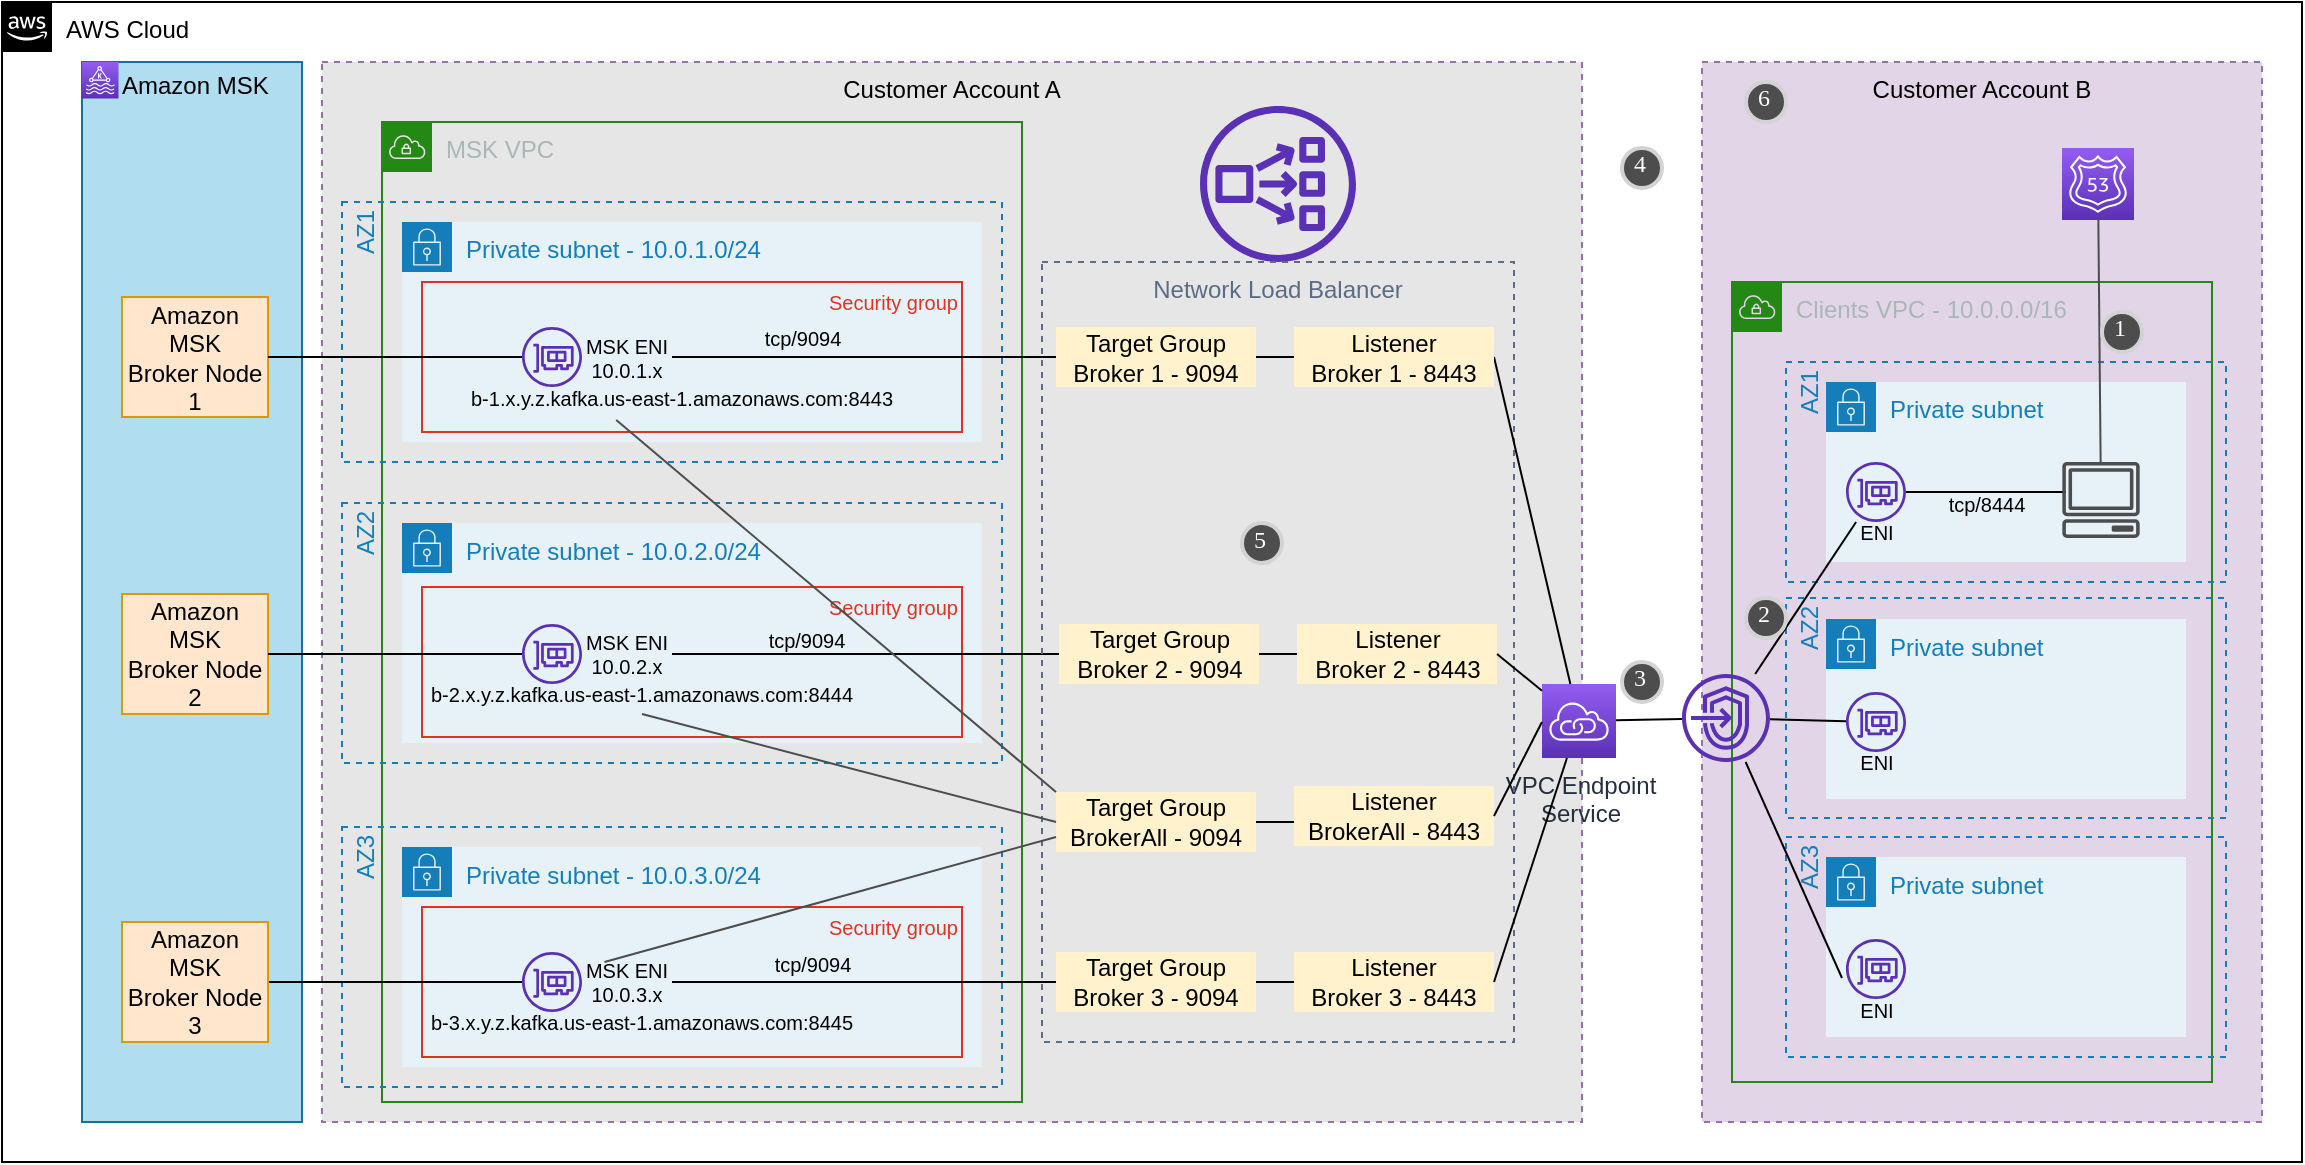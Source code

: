 <mxfile version="13.7.8" type="github">
  <diagram id="V1Vt3t-gvWR1uWZImgzx" name="Page-1">
    <mxGraphModel dx="1387" dy="675" grid="1" gridSize="10" guides="1" tooltips="1" connect="1" arrows="1" fold="1" page="1" pageScale="1" pageWidth="850" pageHeight="1100" math="0" shadow="0">
      <root>
        <mxCell id="0" />
        <mxCell id="1" parent="0" />
        <mxCell id="DqZF1T1k3552ePXCRRWf-1" value="AWS Cloud" style="points=[[0,0],[0.25,0],[0.5,0],[0.75,0],[1,0],[1,0.25],[1,0.5],[1,0.75],[1,1],[0.75,1],[0.5,1],[0.25,1],[0,1],[0,0.75],[0,0.5],[0,0.25]];outlineConnect=0;html=1;whiteSpace=wrap;fontSize=12;fontStyle=0;shape=mxgraph.aws4.group;grIcon=mxgraph.aws4.group_aws_cloud_alt;verticalAlign=top;align=left;spacingLeft=30;dashed=0;" parent="1" vertex="1">
          <mxGeometry x="10" y="20" width="1150" height="580" as="geometry" />
        </mxCell>
        <mxCell id="DqZF1T1k3552ePXCRRWf-7" value="Amazon MSK" style="group;spacingRight=0;spacingLeft=20;align=left;fillColor=#b1ddf0;strokeColor=#10739e;container=0;spacing=0;" parent="1" vertex="1" connectable="0">
          <mxGeometry x="50" y="50" width="110" height="530" as="geometry" />
        </mxCell>
        <mxCell id="DqZF1T1k3552ePXCRRWf-12" value="Customer Account A" style="strokeColor=#9673a6;dashed=1;verticalAlign=top;fontStyle=0;align=center;fillColor=#E6E6E6;" parent="1" vertex="1">
          <mxGeometry x="170" y="50" width="630" height="530" as="geometry" />
        </mxCell>
        <mxCell id="DqZF1T1k3552ePXCRRWf-13" value="Customer Account B" style="fillColor=#e1d5e7;strokeColor=#9673a6;dashed=1;verticalAlign=top;fontStyle=0;align=center;" parent="1" vertex="1">
          <mxGeometry x="860" y="50" width="280" height="530" as="geometry" />
        </mxCell>
        <mxCell id="DqZF1T1k3552ePXCRRWf-14" value="MSK VPC" style="points=[[0,0],[0.25,0],[0.5,0],[0.75,0],[1,0],[1,0.25],[1,0.5],[1,0.75],[1,1],[0.75,1],[0.5,1],[0.25,1],[0,1],[0,0.75],[0,0.5],[0,0.25]];outlineConnect=0;gradientColor=none;html=1;whiteSpace=wrap;fontSize=12;fontStyle=0;shape=mxgraph.aws4.group;grIcon=mxgraph.aws4.group_vpc;strokeColor=#248814;fillColor=none;verticalAlign=top;align=left;spacingLeft=30;fontColor=#AAB7B8;dashed=0;" parent="1" vertex="1">
          <mxGeometry x="200" y="80" width="320" height="490" as="geometry" />
        </mxCell>
        <mxCell id="DqZF1T1k3552ePXCRRWf-15" value="AZ1" style="fillColor=none;strokeColor=#147EBA;dashed=1;verticalAlign=top;fontStyle=0;fontColor=#147EBA;align=right;horizontal=0;spacing=0;spacingRight=4;" parent="1" vertex="1">
          <mxGeometry x="180" y="120" width="330" height="130" as="geometry" />
        </mxCell>
        <mxCell id="DqZF1T1k3552ePXCRRWf-16" value="AZ2" style="fillColor=none;strokeColor=#147EBA;dashed=1;verticalAlign=top;fontStyle=0;fontColor=#147EBA;align=right;horizontal=0;spacing=0;spacingRight=4;" parent="1" vertex="1">
          <mxGeometry x="180" y="270.5" width="330" height="130" as="geometry" />
        </mxCell>
        <mxCell id="DqZF1T1k3552ePXCRRWf-17" value="AZ3" style="fillColor=none;strokeColor=#147EBA;dashed=1;verticalAlign=top;fontStyle=0;fontColor=#147EBA;align=right;horizontal=0;spacing=0;spacingRight=4;" parent="1" vertex="1">
          <mxGeometry x="180" y="432.5" width="330" height="130" as="geometry" />
        </mxCell>
        <mxCell id="YOj0RfPdQwlDos6cRO1P-2" value="Clients VPC - 10.0.0.0/16" style="points=[[0,0],[0.25,0],[0.5,0],[0.75,0],[1,0],[1,0.25],[1,0.5],[1,0.75],[1,1],[0.75,1],[0.5,1],[0.25,1],[0,1],[0,0.75],[0,0.5],[0,0.25]];outlineConnect=0;gradientColor=none;html=1;whiteSpace=wrap;fontSize=12;fontStyle=0;shape=mxgraph.aws4.group;grIcon=mxgraph.aws4.group_vpc;strokeColor=#248814;fillColor=none;verticalAlign=top;align=left;spacingLeft=30;fontColor=#AAB7B8;dashed=0;" vertex="1" parent="1">
          <mxGeometry x="875" y="160" width="240" height="400" as="geometry" />
        </mxCell>
        <mxCell id="YOj0RfPdQwlDos6cRO1P-3" value="AZ1" style="fillColor=none;strokeColor=#147EBA;dashed=1;verticalAlign=top;fontStyle=0;fontColor=#147EBA;align=right;horizontal=0;spacing=0;spacingRight=4;" vertex="1" parent="1">
          <mxGeometry x="902" y="200" width="220" height="110" as="geometry" />
        </mxCell>
        <mxCell id="YOj0RfPdQwlDos6cRO1P-4" value="AZ2" style="fillColor=none;strokeColor=#147EBA;dashed=1;verticalAlign=top;fontStyle=0;fontColor=#147EBA;align=right;horizontal=0;spacing=0;spacingRight=4;" vertex="1" parent="1">
          <mxGeometry x="902" y="318" width="220" height="110" as="geometry" />
        </mxCell>
        <mxCell id="YOj0RfPdQwlDos6cRO1P-5" value="AZ3" style="fillColor=none;strokeColor=#147EBA;dashed=1;verticalAlign=top;fontStyle=0;fontColor=#147EBA;align=right;horizontal=0;spacing=0;spacingRight=4;" vertex="1" parent="1">
          <mxGeometry x="902" y="437.5" width="220" height="110" as="geometry" />
        </mxCell>
        <mxCell id="YOj0RfPdQwlDos6cRO1P-7" value="Private subnet - 10.0.1.0/24" style="points=[[0,0],[0.25,0],[0.5,0],[0.75,0],[1,0],[1,0.25],[1,0.5],[1,0.75],[1,1],[0.75,1],[0.5,1],[0.25,1],[0,1],[0,0.75],[0,0.5],[0,0.25]];outlineConnect=0;gradientColor=none;html=1;whiteSpace=wrap;fontSize=12;fontStyle=0;shape=mxgraph.aws4.group;grIcon=mxgraph.aws4.group_security_group;grStroke=0;strokeColor=#147EBA;fillColor=#E6F2F8;verticalAlign=top;align=left;spacingLeft=30;fontColor=#147EBA;dashed=0;" vertex="1" parent="1">
          <mxGeometry x="210" y="130" width="290" height="110" as="geometry" />
        </mxCell>
        <mxCell id="YOj0RfPdQwlDos6cRO1P-8" value="Private subnet - 10.0.2.0/24" style="points=[[0,0],[0.25,0],[0.5,0],[0.75,0],[1,0],[1,0.25],[1,0.5],[1,0.75],[1,1],[0.75,1],[0.5,1],[0.25,1],[0,1],[0,0.75],[0,0.5],[0,0.25]];outlineConnect=0;gradientColor=none;html=1;whiteSpace=wrap;fontSize=12;fontStyle=0;shape=mxgraph.aws4.group;grIcon=mxgraph.aws4.group_security_group;grStroke=0;strokeColor=#147EBA;fillColor=#E6F2F8;verticalAlign=top;align=left;spacingLeft=30;fontColor=#147EBA;dashed=0;" vertex="1" parent="1">
          <mxGeometry x="210" y="280.5" width="290" height="110" as="geometry" />
        </mxCell>
        <mxCell id="YOj0RfPdQwlDos6cRO1P-9" value="Private subnet - 10.0.3.0/24" style="points=[[0,0],[0.25,0],[0.5,0],[0.75,0],[1,0],[1,0.25],[1,0.5],[1,0.75],[1,1],[0.75,1],[0.5,1],[0.25,1],[0,1],[0,0.75],[0,0.5],[0,0.25]];outlineConnect=0;gradientColor=none;html=1;whiteSpace=wrap;fontSize=12;fontStyle=0;shape=mxgraph.aws4.group;grIcon=mxgraph.aws4.group_security_group;grStroke=0;strokeColor=#147EBA;fillColor=#E6F2F8;verticalAlign=top;align=left;spacingLeft=30;fontColor=#147EBA;dashed=0;" vertex="1" parent="1">
          <mxGeometry x="210" y="442.5" width="290" height="110" as="geometry" />
        </mxCell>
        <mxCell id="YOj0RfPdQwlDos6cRO1P-10" value="Private subnet" style="points=[[0,0],[0.25,0],[0.5,0],[0.75,0],[1,0],[1,0.25],[1,0.5],[1,0.75],[1,1],[0.75,1],[0.5,1],[0.25,1],[0,1],[0,0.75],[0,0.5],[0,0.25]];outlineConnect=0;gradientColor=none;html=1;whiteSpace=wrap;fontSize=12;fontStyle=0;shape=mxgraph.aws4.group;grIcon=mxgraph.aws4.group_security_group;grStroke=0;strokeColor=#147EBA;fillColor=#E6F2F8;verticalAlign=top;align=left;spacingLeft=30;fontColor=#147EBA;dashed=0;" vertex="1" parent="1">
          <mxGeometry x="922" y="210" width="180" height="90" as="geometry" />
        </mxCell>
        <mxCell id="YOj0RfPdQwlDos6cRO1P-11" value="Private subnet" style="points=[[0,0],[0.25,0],[0.5,0],[0.75,0],[1,0],[1,0.25],[1,0.5],[1,0.75],[1,1],[0.75,1],[0.5,1],[0.25,1],[0,1],[0,0.75],[0,0.5],[0,0.25]];outlineConnect=0;gradientColor=none;html=1;whiteSpace=wrap;fontSize=12;fontStyle=0;shape=mxgraph.aws4.group;grIcon=mxgraph.aws4.group_security_group;grStroke=0;strokeColor=#147EBA;fillColor=#E6F2F8;verticalAlign=top;align=left;spacingLeft=30;fontColor=#147EBA;dashed=0;" vertex="1" parent="1">
          <mxGeometry x="922" y="328.5" width="180" height="90" as="geometry" />
        </mxCell>
        <mxCell id="YOj0RfPdQwlDos6cRO1P-12" value="Private subnet" style="points=[[0,0],[0.25,0],[0.5,0],[0.75,0],[1,0],[1,0.25],[1,0.5],[1,0.75],[1,1],[0.75,1],[0.5,1],[0.25,1],[0,1],[0,0.75],[0,0.5],[0,0.25]];outlineConnect=0;gradientColor=none;html=1;whiteSpace=wrap;fontSize=12;fontStyle=0;shape=mxgraph.aws4.group;grIcon=mxgraph.aws4.group_security_group;grStroke=0;strokeColor=#147EBA;fillColor=#E6F2F8;verticalAlign=top;align=left;spacingLeft=30;fontColor=#147EBA;dashed=0;" vertex="1" parent="1">
          <mxGeometry x="922" y="447.5" width="180" height="90" as="geometry" />
        </mxCell>
        <mxCell id="YOj0RfPdQwlDos6cRO1P-15" value="Security group" style="fillColor=none;strokeColor=#DD3522;verticalAlign=top;fontStyle=0;fontColor=#DD3522;align=right;fontSize=10;spacing=0;spacingRight=2;" vertex="1" parent="1">
          <mxGeometry x="220" y="312.5" width="270" height="75" as="geometry" />
        </mxCell>
        <mxCell id="YOj0RfPdQwlDos6cRO1P-16" value="Security group" style="fillColor=none;strokeColor=#DD3522;verticalAlign=top;fontStyle=0;fontColor=#DD3522;align=right;fontSize=10;spacing=0;spacingRight=2;" vertex="1" parent="1">
          <mxGeometry x="220" y="472.5" width="270" height="75" as="geometry" />
        </mxCell>
        <mxCell id="YOj0RfPdQwlDos6cRO1P-17" value="Security group" style="fillColor=none;strokeColor=#DD3522;verticalAlign=top;fontStyle=0;fontColor=#DD3522;align=right;fontSize=10;spacing=0;spacingLeft=0;spacingRight=2;" vertex="1" parent="1">
          <mxGeometry x="220" y="160" width="270" height="75" as="geometry" />
        </mxCell>
        <mxCell id="YOj0RfPdQwlDos6cRO1P-18" value="" style="outlineConnect=0;fontColor=#232F3E;gradientColor=none;fillColor=#5A30B5;strokeColor=none;dashed=0;verticalLabelPosition=bottom;verticalAlign=top;align=center;html=1;fontSize=12;fontStyle=0;aspect=fixed;pointerEvents=1;shape=mxgraph.aws4.elastic_network_interface;" vertex="1" parent="1">
          <mxGeometry x="270" y="331" width="30" height="30" as="geometry" />
        </mxCell>
        <mxCell id="YOj0RfPdQwlDos6cRO1P-19" value="" style="outlineConnect=0;fontColor=#232F3E;gradientColor=none;fillColor=#5A30B5;strokeColor=none;dashed=0;verticalLabelPosition=bottom;verticalAlign=top;align=center;html=1;fontSize=12;fontStyle=0;aspect=fixed;pointerEvents=1;shape=mxgraph.aws4.elastic_network_interface;" vertex="1" parent="1">
          <mxGeometry x="270" y="495" width="30" height="30" as="geometry" />
        </mxCell>
        <mxCell id="YOj0RfPdQwlDos6cRO1P-14" value="" style="outlineConnect=0;fontColor=#232F3E;gradientColor=none;fillColor=#5A30B5;strokeColor=none;dashed=0;verticalLabelPosition=bottom;verticalAlign=top;align=center;html=1;fontSize=12;fontStyle=0;aspect=fixed;pointerEvents=1;shape=mxgraph.aws4.elastic_network_interface;" vertex="1" parent="1">
          <mxGeometry x="270" y="182.5" width="30" height="30" as="geometry" />
        </mxCell>
        <mxCell id="YOj0RfPdQwlDos6cRO1P-60" value="" style="edgeStyle=orthogonalEdgeStyle;rounded=0;orthogonalLoop=1;jettySize=auto;html=1;endArrow=none;endFill=0;fontSize=10;exitX=1;exitY=0.5;exitDx=0;exitDy=0;entryX=0;entryY=0.5;entryDx=0;entryDy=0;" edge="1" parent="1" source="YOj0RfPdQwlDos6cRO1P-20" target="YOj0RfPdQwlDos6cRO1P-44">
          <mxGeometry relative="1" as="geometry">
            <Array as="points">
              <mxPoint x="650" y="198" />
            </Array>
          </mxGeometry>
        </mxCell>
        <mxCell id="YOj0RfPdQwlDos6cRO1P-72" value="tcp/9094" style="edgeLabel;html=1;align=center;verticalAlign=middle;resizable=0;points=[];fontSize=10;labelBackgroundColor=none;" vertex="1" connectable="0" parent="YOj0RfPdQwlDos6cRO1P-60">
          <mxGeometry x="1" y="-245" relative="1" as="geometry">
            <mxPoint x="-127" y="235" as="offset" />
          </mxGeometry>
        </mxCell>
        <mxCell id="YOj0RfPdQwlDos6cRO1P-20" value="MSK ENI&lt;br&gt;10.0.1.x&lt;font style=&quot;font-size: 10px&quot;&gt;&lt;br style=&quot;font-size: 10px&quot;&gt;&lt;/font&gt;" style="text;html=1;strokeColor=none;fillColor=none;align=center;verticalAlign=middle;whiteSpace=wrap;rounded=0;fontSize=10;" vertex="1" parent="1">
          <mxGeometry x="300" y="187.5" width="45" height="20" as="geometry" />
        </mxCell>
        <mxCell id="YOj0RfPdQwlDos6cRO1P-61" value="" style="edgeStyle=orthogonalEdgeStyle;rounded=0;orthogonalLoop=1;jettySize=auto;html=1;endArrow=none;endFill=0;fontSize=10;entryX=0;entryY=0.5;entryDx=0;entryDy=0;" edge="1" parent="1" source="YOj0RfPdQwlDos6cRO1P-21" target="YOj0RfPdQwlDos6cRO1P-46">
          <mxGeometry relative="1" as="geometry" />
        </mxCell>
        <mxCell id="YOj0RfPdQwlDos6cRO1P-21" value="MSK ENI&lt;br&gt;10.0.2.x&lt;font style=&quot;font-size: 10px&quot;&gt;&lt;br style=&quot;font-size: 10px&quot;&gt;&lt;/font&gt;" style="text;html=1;strokeColor=none;fillColor=none;align=center;verticalAlign=middle;whiteSpace=wrap;rounded=0;fontSize=10;" vertex="1" parent="1">
          <mxGeometry x="300" y="336" width="45" height="20" as="geometry" />
        </mxCell>
        <mxCell id="YOj0RfPdQwlDos6cRO1P-62" value="" style="edgeStyle=orthogonalEdgeStyle;rounded=0;orthogonalLoop=1;jettySize=auto;html=1;endArrow=none;endFill=0;fontSize=10;entryX=0;entryY=0.5;entryDx=0;entryDy=0;" edge="1" parent="1" source="YOj0RfPdQwlDos6cRO1P-22" target="YOj0RfPdQwlDos6cRO1P-47">
          <mxGeometry relative="1" as="geometry" />
        </mxCell>
        <mxCell id="YOj0RfPdQwlDos6cRO1P-22" value="MSK ENI&lt;br&gt;10.0.3.x&lt;font style=&quot;font-size: 10px&quot;&gt;&lt;br style=&quot;font-size: 10px&quot;&gt;&lt;/font&gt;" style="text;html=1;strokeColor=none;fillColor=none;align=center;verticalAlign=middle;whiteSpace=wrap;rounded=0;fontSize=10;" vertex="1" parent="1">
          <mxGeometry x="300" y="500" width="45" height="20" as="geometry" />
        </mxCell>
        <mxCell id="YOj0RfPdQwlDos6cRO1P-23" value="b-1.x.y.z.kafka.us-east-1.amazonaws.com:8443" style="text;html=1;strokeColor=none;fillColor=none;align=center;verticalAlign=middle;whiteSpace=wrap;rounded=0;fontSize=10;" vertex="1" parent="1">
          <mxGeometry x="230" y="207.5" width="240" height="20" as="geometry" />
        </mxCell>
        <mxCell id="YOj0RfPdQwlDos6cRO1P-24" value="b-2.x.y.z.kafka.us-east-1.amazonaws.com:8444" style="text;html=1;strokeColor=none;fillColor=none;align=center;verticalAlign=middle;whiteSpace=wrap;rounded=0;fontSize=10;" vertex="1" parent="1">
          <mxGeometry x="210" y="356" width="240" height="20" as="geometry" />
        </mxCell>
        <mxCell id="YOj0RfPdQwlDos6cRO1P-25" value="b-3.x.y.z.kafka.us-east-1.amazonaws.com:8445" style="text;html=1;strokeColor=none;fillColor=none;align=center;verticalAlign=middle;whiteSpace=wrap;rounded=0;fontSize=10;" vertex="1" parent="1">
          <mxGeometry x="210" y="520" width="240" height="20" as="geometry" />
        </mxCell>
        <mxCell id="YOj0RfPdQwlDos6cRO1P-28" value="" style="outlineConnect=0;fontColor=#232F3E;gradientColor=none;fillColor=#5A30B5;strokeColor=none;dashed=0;verticalLabelPosition=bottom;verticalAlign=top;align=center;html=1;fontSize=12;fontStyle=0;aspect=fixed;pointerEvents=1;shape=mxgraph.aws4.network_load_balancer;" vertex="1" parent="1">
          <mxGeometry x="609" y="72" width="78" height="78" as="geometry" />
        </mxCell>
        <mxCell id="YOj0RfPdQwlDos6cRO1P-29" value="" style="outlineConnect=0;fontColor=#232F3E;gradientColor=none;fillColor=#5A30B5;strokeColor=none;dashed=0;verticalLabelPosition=bottom;verticalAlign=top;align=center;html=1;fontSize=12;fontStyle=0;aspect=fixed;pointerEvents=1;shape=mxgraph.aws4.endpoints;" vertex="1" parent="1">
          <mxGeometry x="850" y="356" width="44" height="44" as="geometry" />
        </mxCell>
        <mxCell id="YOj0RfPdQwlDos6cRO1P-85" value="" style="edgeStyle=none;rounded=0;orthogonalLoop=1;jettySize=auto;html=1;endArrow=none;endFill=0;fontSize=10;" edge="1" parent="1" source="YOj0RfPdQwlDos6cRO1P-31" target="YOj0RfPdQwlDos6cRO1P-29">
          <mxGeometry relative="1" as="geometry" />
        </mxCell>
        <mxCell id="YOj0RfPdQwlDos6cRO1P-31" value="VPC Endpoint&lt;br&gt;Service" style="outlineConnect=0;fontColor=#232F3E;gradientColor=#945DF2;gradientDirection=north;fillColor=#5A30B5;strokeColor=#ffffff;dashed=0;verticalLabelPosition=bottom;verticalAlign=top;align=center;html=1;fontSize=12;fontStyle=0;aspect=fixed;shape=mxgraph.aws4.resourceIcon;resIcon=mxgraph.aws4.vpc_privatelink;" vertex="1" parent="1">
          <mxGeometry x="780" y="361" width="37" height="37" as="geometry" />
        </mxCell>
        <mxCell id="YOj0RfPdQwlDos6cRO1P-77" value="" style="edgeStyle=orthogonalEdgeStyle;rounded=0;orthogonalLoop=1;jettySize=auto;html=1;endArrow=none;endFill=0;fontSize=10;" edge="1" parent="1" source="YOj0RfPdQwlDos6cRO1P-34">
          <mxGeometry relative="1" as="geometry">
            <mxPoint x="1042" y="265" as="targetPoint" />
          </mxGeometry>
        </mxCell>
        <mxCell id="YOj0RfPdQwlDos6cRO1P-78" value="tcp/8444" style="edgeLabel;html=1;align=center;verticalAlign=middle;resizable=0;points=[];fontSize=10;labelBackgroundColor=none;" vertex="1" connectable="0" parent="YOj0RfPdQwlDos6cRO1P-77">
          <mxGeometry x="-0.5" y="-1" relative="1" as="geometry">
            <mxPoint x="20" y="4.5" as="offset" />
          </mxGeometry>
        </mxCell>
        <mxCell id="YOj0RfPdQwlDos6cRO1P-34" value="" style="outlineConnect=0;fontColor=#232F3E;gradientColor=none;fillColor=#5A30B5;strokeColor=none;dashed=0;verticalLabelPosition=bottom;verticalAlign=top;align=center;html=1;fontSize=12;fontStyle=0;aspect=fixed;pointerEvents=1;shape=mxgraph.aws4.elastic_network_interface;" vertex="1" parent="1">
          <mxGeometry x="932" y="250" width="30" height="30" as="geometry" />
        </mxCell>
        <mxCell id="YOj0RfPdQwlDos6cRO1P-87" value="" style="edgeStyle=none;rounded=0;orthogonalLoop=1;jettySize=auto;html=1;endArrow=none;endFill=0;fontSize=10;" edge="1" parent="1" source="YOj0RfPdQwlDos6cRO1P-35" target="YOj0RfPdQwlDos6cRO1P-29">
          <mxGeometry relative="1" as="geometry" />
        </mxCell>
        <mxCell id="YOj0RfPdQwlDos6cRO1P-35" value="" style="outlineConnect=0;fontColor=#232F3E;gradientColor=none;fillColor=#5A30B5;strokeColor=none;dashed=0;verticalLabelPosition=bottom;verticalAlign=top;align=center;html=1;fontSize=12;fontStyle=0;aspect=fixed;pointerEvents=1;shape=mxgraph.aws4.elastic_network_interface;" vertex="1" parent="1">
          <mxGeometry x="932" y="365" width="30" height="30" as="geometry" />
        </mxCell>
        <mxCell id="YOj0RfPdQwlDos6cRO1P-36" value="" style="outlineConnect=0;fontColor=#232F3E;gradientColor=none;fillColor=#5A30B5;strokeColor=none;dashed=0;verticalLabelPosition=bottom;verticalAlign=top;align=center;html=1;fontSize=12;fontStyle=0;aspect=fixed;pointerEvents=1;shape=mxgraph.aws4.elastic_network_interface;" vertex="1" parent="1">
          <mxGeometry x="932" y="488.5" width="30" height="30" as="geometry" />
        </mxCell>
        <mxCell id="YOj0RfPdQwlDos6cRO1P-37" value="Network Load Balancer" style="fillColor=none;strokeColor=#5A6C86;dashed=1;verticalAlign=top;fontStyle=0;fontColor=#5A6C86;align=center;" vertex="1" parent="1">
          <mxGeometry x="530" y="150" width="236" height="390" as="geometry" />
        </mxCell>
        <mxCell id="YOj0RfPdQwlDos6cRO1P-65" value="" style="edgeStyle=orthogonalEdgeStyle;rounded=0;orthogonalLoop=1;jettySize=auto;html=1;endArrow=none;endFill=0;fontSize=10;" edge="1" parent="1" source="YOj0RfPdQwlDos6cRO1P-44" target="YOj0RfPdQwlDos6cRO1P-45">
          <mxGeometry relative="1" as="geometry" />
        </mxCell>
        <mxCell id="YOj0RfPdQwlDos6cRO1P-44" value="Target Group Broker 1 - 9094" style="rounded=0;whiteSpace=wrap;html=1;align=center;fillColor=#fff2cc;strokeColor=none;" vertex="1" parent="1">
          <mxGeometry x="537" y="182.5" width="100" height="30" as="geometry" />
        </mxCell>
        <mxCell id="YOj0RfPdQwlDos6cRO1P-81" style="rounded=0;orthogonalLoop=1;jettySize=auto;html=1;exitX=1;exitY=0.5;exitDx=0;exitDy=0;endArrow=none;endFill=0;fontSize=10;" edge="1" parent="1" source="YOj0RfPdQwlDos6cRO1P-45" target="YOj0RfPdQwlDos6cRO1P-31">
          <mxGeometry relative="1" as="geometry" />
        </mxCell>
        <mxCell id="YOj0RfPdQwlDos6cRO1P-45" value="Listener &lt;br&gt;Broker 1 - 8443" style="rounded=0;whiteSpace=wrap;html=1;align=center;fillColor=#fff2cc;strokeColor=none;" vertex="1" parent="1">
          <mxGeometry x="656" y="182.5" width="100" height="30" as="geometry" />
        </mxCell>
        <mxCell id="YOj0RfPdQwlDos6cRO1P-63" value="" style="edgeStyle=orthogonalEdgeStyle;rounded=0;orthogonalLoop=1;jettySize=auto;html=1;endArrow=none;endFill=0;fontSize=10;" edge="1" parent="1" source="YOj0RfPdQwlDos6cRO1P-46" target="YOj0RfPdQwlDos6cRO1P-48">
          <mxGeometry relative="1" as="geometry" />
        </mxCell>
        <mxCell id="YOj0RfPdQwlDos6cRO1P-46" value="Target Group Broker 2 - 9094" style="rounded=0;whiteSpace=wrap;html=1;align=center;fillColor=#fff2cc;strokeColor=none;" vertex="1" parent="1">
          <mxGeometry x="538.5" y="331" width="100" height="30" as="geometry" />
        </mxCell>
        <mxCell id="YOj0RfPdQwlDos6cRO1P-66" value="" style="edgeStyle=orthogonalEdgeStyle;rounded=0;orthogonalLoop=1;jettySize=auto;html=1;endArrow=none;endFill=0;fontSize=10;" edge="1" parent="1" source="YOj0RfPdQwlDos6cRO1P-47" target="YOj0RfPdQwlDos6cRO1P-49">
          <mxGeometry relative="1" as="geometry" />
        </mxCell>
        <mxCell id="YOj0RfPdQwlDos6cRO1P-47" value="Target Group Broker 3 - 9094" style="rounded=0;whiteSpace=wrap;html=1;align=center;fillColor=#fff2cc;strokeColor=none;" vertex="1" parent="1">
          <mxGeometry x="537" y="495" width="100" height="30" as="geometry" />
        </mxCell>
        <mxCell id="YOj0RfPdQwlDos6cRO1P-48" value="Listener &lt;br&gt;Broker 2 - 8443" style="rounded=0;whiteSpace=wrap;html=1;align=center;fillColor=#fff2cc;strokeColor=none;" vertex="1" parent="1">
          <mxGeometry x="657.5" y="331" width="100" height="30" as="geometry" />
        </mxCell>
        <mxCell id="YOj0RfPdQwlDos6cRO1P-49" value="Listener &lt;br&gt;Broker 3 - 8443" style="rounded=0;whiteSpace=wrap;html=1;align=center;fillColor=#fff2cc;strokeColor=none;" vertex="1" parent="1">
          <mxGeometry x="656" y="495" width="100" height="30" as="geometry" />
        </mxCell>
        <mxCell id="YOj0RfPdQwlDos6cRO1P-64" value="" style="edgeStyle=orthogonalEdgeStyle;rounded=0;orthogonalLoop=1;jettySize=auto;html=1;endArrow=none;endFill=0;fontSize=10;" edge="1" parent="1" source="YOj0RfPdQwlDos6cRO1P-51" target="YOj0RfPdQwlDos6cRO1P-52">
          <mxGeometry relative="1" as="geometry" />
        </mxCell>
        <mxCell id="YOj0RfPdQwlDos6cRO1P-51" value="Target Group BrokerAll - 9094" style="rounded=0;whiteSpace=wrap;html=1;align=center;fillColor=#fff2cc;strokeColor=none;" vertex="1" parent="1">
          <mxGeometry x="537" y="415" width="100" height="30" as="geometry" />
        </mxCell>
        <mxCell id="YOj0RfPdQwlDos6cRO1P-52" value="Listener &lt;br&gt;BrokerAll - 8443" style="rounded=0;whiteSpace=wrap;html=1;align=center;fillColor=#fff2cc;strokeColor=none;" vertex="1" parent="1">
          <mxGeometry x="656" y="412" width="100" height="30" as="geometry" />
        </mxCell>
        <mxCell id="YOj0RfPdQwlDos6cRO1P-53" value="" style="outlineConnect=0;fontColor=#232F3E;gradientColor=#945DF2;gradientDirection=north;fillColor=#5A30B5;strokeColor=#ffffff;dashed=0;verticalLabelPosition=bottom;verticalAlign=top;align=center;html=1;fontSize=12;fontStyle=0;aspect=fixed;shape=mxgraph.aws4.resourceIcon;resIcon=mxgraph.aws4.route_53;" vertex="1" parent="1">
          <mxGeometry x="1040" y="93" width="36" height="36" as="geometry" />
        </mxCell>
        <mxCell id="DqZF1T1k3552ePXCRRWf-6" value="" style="outlineConnect=0;fontColor=#232F3E;gradientColor=#945DF2;gradientDirection=north;fillColor=#5A30B5;strokeColor=#ffffff;dashed=0;verticalLabelPosition=bottom;verticalAlign=top;align=left;html=1;fontSize=12;fontStyle=0;aspect=fixed;shape=mxgraph.aws4.resourceIcon;resIcon=mxgraph.aws4.managed_streaming_for_kafka;" parent="1" vertex="1">
          <mxGeometry x="49.999" y="50" width="18.261" height="18.261" as="geometry" />
        </mxCell>
        <mxCell id="DqZF1T1k3552ePXCRRWf-9" value="Amazon MSK&lt;br&gt;Broker Node 1" style="rounded=0;whiteSpace=wrap;html=1;align=center;fillColor=#ffe6cc;strokeColor=#d79b00;" parent="1" vertex="1">
          <mxGeometry x="69.998" y="167.5" width="73.043" height="60" as="geometry" />
        </mxCell>
        <mxCell id="DqZF1T1k3552ePXCRRWf-10" value="Amazon MSK&lt;br&gt;Broker Node 2" style="rounded=0;whiteSpace=wrap;html=1;align=center;fillColor=#ffe6cc;strokeColor=#d79b00;" parent="1" vertex="1">
          <mxGeometry x="69.998" y="316" width="73.043" height="60" as="geometry" />
        </mxCell>
        <mxCell id="YOj0RfPdQwlDos6cRO1P-58" value="" style="edgeStyle=orthogonalEdgeStyle;rounded=0;orthogonalLoop=1;jettySize=auto;html=1;fontSize=10;endArrow=none;endFill=0;" edge="1" parent="1" source="DqZF1T1k3552ePXCRRWf-11" target="YOj0RfPdQwlDos6cRO1P-19">
          <mxGeometry relative="1" as="geometry">
            <mxPoint x="227.391" y="502.5" as="targetPoint" />
          </mxGeometry>
        </mxCell>
        <mxCell id="DqZF1T1k3552ePXCRRWf-11" value="Amazon MSK&lt;br&gt;Broker Node 3" style="rounded=0;whiteSpace=wrap;html=1;align=center;fillColor=#ffe6cc;strokeColor=#d79b00;" parent="1" vertex="1">
          <mxGeometry x="69.998" y="480" width="73.043" height="60" as="geometry" />
        </mxCell>
        <mxCell id="YOj0RfPdQwlDos6cRO1P-56" value="" style="edgeStyle=orthogonalEdgeStyle;rounded=0;orthogonalLoop=1;jettySize=auto;html=1;fontSize=10;endArrow=none;endFill=0;" edge="1" parent="1" source="DqZF1T1k3552ePXCRRWf-10" target="YOj0RfPdQwlDos6cRO1P-18">
          <mxGeometry relative="1" as="geometry" />
        </mxCell>
        <mxCell id="YOj0RfPdQwlDos6cRO1P-55" value="" style="edgeStyle=orthogonalEdgeStyle;rounded=0;orthogonalLoop=1;jettySize=auto;html=1;fontSize=10;endArrow=none;endFill=0;" edge="1" parent="1" source="DqZF1T1k3552ePXCRRWf-9" target="YOj0RfPdQwlDos6cRO1P-14">
          <mxGeometry relative="1" as="geometry" />
        </mxCell>
        <mxCell id="YOj0RfPdQwlDos6cRO1P-93" value="" style="edgeStyle=none;rounded=0;orthogonalLoop=1;jettySize=auto;html=1;endArrow=none;endFill=0;strokeColor=#4D4D4D;fontSize=10;" edge="1" parent="1" source="YOj0RfPdQwlDos6cRO1P-67" target="YOj0RfPdQwlDos6cRO1P-53">
          <mxGeometry relative="1" as="geometry">
            <mxPoint x="1059.5" y="181" as="targetPoint" />
          </mxGeometry>
        </mxCell>
        <mxCell id="YOj0RfPdQwlDos6cRO1P-67" value="" style="outlineConnect=0;fontColor=#232F3E;gradientColor=none;strokeColor=none;dashed=0;verticalLabelPosition=bottom;verticalAlign=top;align=center;html=1;fontSize=12;fontStyle=0;aspect=fixed;pointerEvents=1;shape=mxgraph.aws4.client;strokeWidth=1;fillColor=#4D4D4D;" vertex="1" parent="1">
          <mxGeometry x="1040" y="250" width="39" height="38" as="geometry" />
        </mxCell>
        <mxCell id="YOj0RfPdQwlDos6cRO1P-69" value="&lt;font style=&quot;font-size: 10px&quot;&gt;ENI&lt;br style=&quot;font-size: 10px&quot;&gt;&lt;/font&gt;" style="text;html=1;strokeColor=none;fillColor=none;align=center;verticalAlign=middle;whiteSpace=wrap;rounded=0;fontSize=10;" vertex="1" parent="1">
          <mxGeometry x="924.5" y="275" width="45" height="20" as="geometry" />
        </mxCell>
        <mxCell id="YOj0RfPdQwlDos6cRO1P-70" value="&lt;font style=&quot;font-size: 10px&quot;&gt;ENI&lt;br style=&quot;font-size: 10px&quot;&gt;&lt;/font&gt;" style="text;html=1;strokeColor=none;fillColor=none;align=center;verticalAlign=middle;whiteSpace=wrap;rounded=0;fontSize=10;" vertex="1" parent="1">
          <mxGeometry x="924.5" y="390" width="45" height="20" as="geometry" />
        </mxCell>
        <mxCell id="YOj0RfPdQwlDos6cRO1P-71" value="&lt;font style=&quot;font-size: 10px&quot;&gt;ENI&lt;br style=&quot;font-size: 10px&quot;&gt;&lt;/font&gt;" style="text;html=1;strokeColor=none;fillColor=none;align=center;verticalAlign=middle;whiteSpace=wrap;rounded=0;fontSize=10;" vertex="1" parent="1">
          <mxGeometry x="924.5" y="513.5" width="45" height="20" as="geometry" />
        </mxCell>
        <mxCell id="YOj0RfPdQwlDos6cRO1P-73" value="tcp/9094" style="edgeLabel;html=1;align=center;verticalAlign=middle;resizable=0;points=[];fontSize=10;labelBackgroundColor=none;" vertex="1" connectable="0" parent="1">
          <mxGeometry x="430" y="197.5" as="geometry">
            <mxPoint x="-18" y="141" as="offset" />
          </mxGeometry>
        </mxCell>
        <mxCell id="YOj0RfPdQwlDos6cRO1P-74" value="tcp/9094" style="edgeLabel;html=1;align=center;verticalAlign=middle;resizable=0;points=[];fontSize=10;labelBackgroundColor=none;" vertex="1" connectable="0" parent="1">
          <mxGeometry x="430" y="366" as="geometry">
            <mxPoint x="-15" y="135" as="offset" />
          </mxGeometry>
        </mxCell>
        <mxCell id="YOj0RfPdQwlDos6cRO1P-82" style="rounded=0;orthogonalLoop=1;jettySize=auto;html=1;exitX=1;exitY=0.5;exitDx=0;exitDy=0;endArrow=none;endFill=0;fontSize=10;" edge="1" parent="1" source="YOj0RfPdQwlDos6cRO1P-49" target="YOj0RfPdQwlDos6cRO1P-31">
          <mxGeometry relative="1" as="geometry">
            <mxPoint x="766" y="207.5" as="sourcePoint" />
            <mxPoint x="810.316" y="355.5" as="targetPoint" />
          </mxGeometry>
        </mxCell>
        <mxCell id="YOj0RfPdQwlDos6cRO1P-83" style="rounded=0;orthogonalLoop=1;jettySize=auto;html=1;endArrow=none;endFill=0;fontSize=10;exitX=1;exitY=0.5;exitDx=0;exitDy=0;" edge="1" parent="1" source="YOj0RfPdQwlDos6cRO1P-48" target="YOj0RfPdQwlDos6cRO1P-31">
          <mxGeometry relative="1" as="geometry">
            <mxPoint x="766" y="207.5" as="sourcePoint" />
            <mxPoint x="810.316" y="355.5" as="targetPoint" />
          </mxGeometry>
        </mxCell>
        <mxCell id="YOj0RfPdQwlDos6cRO1P-84" style="rounded=0;orthogonalLoop=1;jettySize=auto;html=1;endArrow=none;endFill=0;fontSize=10;exitX=1;exitY=0.5;exitDx=0;exitDy=0;" edge="1" parent="1" source="YOj0RfPdQwlDos6cRO1P-52">
          <mxGeometry relative="1" as="geometry">
            <mxPoint x="767.5" y="356" as="sourcePoint" />
            <mxPoint x="780" y="380" as="targetPoint" />
          </mxGeometry>
        </mxCell>
        <mxCell id="YOj0RfPdQwlDos6cRO1P-86" style="rounded=0;orthogonalLoop=1;jettySize=auto;html=1;endArrow=none;endFill=0;fontSize=10;" edge="1" parent="1" source="YOj0RfPdQwlDos6cRO1P-34" target="YOj0RfPdQwlDos6cRO1P-29">
          <mxGeometry relative="1" as="geometry">
            <mxPoint x="766" y="207.5" as="sourcePoint" />
            <mxPoint x="804.18" y="371" as="targetPoint" />
          </mxGeometry>
        </mxCell>
        <mxCell id="YOj0RfPdQwlDos6cRO1P-88" style="rounded=0;orthogonalLoop=1;jettySize=auto;html=1;endArrow=none;endFill=0;fontSize=10;exitX=0.122;exitY=-0.275;exitDx=0;exitDy=0;exitPerimeter=0;" edge="1" parent="1" source="YOj0RfPdQwlDos6cRO1P-71" target="YOj0RfPdQwlDos6cRO1P-29">
          <mxGeometry relative="1" as="geometry">
            <mxPoint x="947.045" y="290.0" as="sourcePoint" />
            <mxPoint x="896.602" y="366" as="targetPoint" />
          </mxGeometry>
        </mxCell>
        <mxCell id="YOj0RfPdQwlDos6cRO1P-89" style="rounded=0;orthogonalLoop=1;jettySize=auto;html=1;exitX=0.363;exitY=1.075;exitDx=0;exitDy=0;endArrow=none;endFill=0;fontSize=10;entryX=0;entryY=0;entryDx=0;entryDy=0;strokeColor=#4D4D4D;exitPerimeter=0;" edge="1" parent="1" source="YOj0RfPdQwlDos6cRO1P-23" target="YOj0RfPdQwlDos6cRO1P-51">
          <mxGeometry relative="1" as="geometry">
            <mxPoint x="766" y="207.5" as="sourcePoint" />
            <mxPoint x="804.18" y="371" as="targetPoint" />
          </mxGeometry>
        </mxCell>
        <mxCell id="YOj0RfPdQwlDos6cRO1P-90" style="rounded=0;orthogonalLoop=1;jettySize=auto;html=1;exitX=0.5;exitY=1;exitDx=0;exitDy=0;endArrow=none;endFill=0;fontSize=10;entryX=0;entryY=0.5;entryDx=0;entryDy=0;strokeColor=#4D4D4D;" edge="1" parent="1" source="YOj0RfPdQwlDos6cRO1P-24" target="YOj0RfPdQwlDos6cRO1P-51">
          <mxGeometry relative="1" as="geometry">
            <mxPoint x="300" y="217.5" as="sourcePoint" />
            <mxPoint x="547" y="425" as="targetPoint" />
          </mxGeometry>
        </mxCell>
        <mxCell id="YOj0RfPdQwlDos6cRO1P-91" style="rounded=0;orthogonalLoop=1;jettySize=auto;html=1;exitX=0.25;exitY=0;exitDx=0;exitDy=0;endArrow=none;endFill=0;fontSize=10;entryX=0;entryY=0.75;entryDx=0;entryDy=0;strokeColor=#4D4D4D;" edge="1" parent="1" source="YOj0RfPdQwlDos6cRO1P-22" target="YOj0RfPdQwlDos6cRO1P-51">
          <mxGeometry relative="1" as="geometry">
            <mxPoint x="340" y="386" as="sourcePoint" />
            <mxPoint x="547" y="440" as="targetPoint" />
          </mxGeometry>
        </mxCell>
        <mxCell id="YOj0RfPdQwlDos6cRO1P-94" value="2" style="ellipse;whiteSpace=wrap;html=1;aspect=fixed;strokeWidth=2;fontFamily=Tahoma;spacingBottom=4;spacingRight=2;strokeColor=#d3d3d3;labelBackgroundColor=none;fillColor=#4D4D4D;align=left;fontColor=#FFFFFF;spacingLeft=4;" vertex="1" parent="1">
          <mxGeometry x="882" y="318" width="20" height="20" as="geometry" />
        </mxCell>
        <mxCell id="YOj0RfPdQwlDos6cRO1P-95" value="3" style="ellipse;whiteSpace=wrap;html=1;aspect=fixed;strokeWidth=2;fontFamily=Tahoma;spacingBottom=4;spacingRight=2;strokeColor=#d3d3d3;labelBackgroundColor=none;fillColor=#4D4D4D;align=left;fontColor=#FFFFFF;spacingLeft=4;" vertex="1" parent="1">
          <mxGeometry x="820" y="350" width="20" height="20" as="geometry" />
        </mxCell>
        <mxCell id="YOj0RfPdQwlDos6cRO1P-96" value="4" style="ellipse;whiteSpace=wrap;html=1;aspect=fixed;strokeWidth=2;fontFamily=Tahoma;spacingBottom=4;spacingRight=2;strokeColor=#d3d3d3;labelBackgroundColor=none;fillColor=#4D4D4D;align=left;fontColor=#FFFFFF;spacingLeft=4;" vertex="1" parent="1">
          <mxGeometry x="820" y="93" width="20" height="20" as="geometry" />
        </mxCell>
        <mxCell id="YOj0RfPdQwlDos6cRO1P-97" value="5" style="ellipse;whiteSpace=wrap;html=1;aspect=fixed;strokeWidth=2;fontFamily=Tahoma;spacingBottom=4;spacingRight=2;strokeColor=#d3d3d3;labelBackgroundColor=none;fillColor=#4D4D4D;align=left;fontColor=#FFFFFF;spacingLeft=4;" vertex="1" parent="1">
          <mxGeometry x="630" y="280.5" width="20" height="20" as="geometry" />
        </mxCell>
        <mxCell id="YOj0RfPdQwlDos6cRO1P-98" value="6" style="ellipse;whiteSpace=wrap;html=1;aspect=fixed;strokeWidth=2;fontFamily=Tahoma;spacingBottom=4;spacingRight=2;strokeColor=#d3d3d3;labelBackgroundColor=none;fillColor=#4D4D4D;align=left;fontColor=#FFFFFF;spacingLeft=4;" vertex="1" parent="1">
          <mxGeometry x="882" y="60" width="20" height="20" as="geometry" />
        </mxCell>
        <mxCell id="YOj0RfPdQwlDos6cRO1P-99" value="1" style="ellipse;whiteSpace=wrap;html=1;aspect=fixed;strokeWidth=2;fontFamily=Tahoma;spacingBottom=4;spacingRight=2;strokeColor=#d3d3d3;labelBackgroundColor=none;fillColor=#4D4D4D;align=left;fontColor=#FFFFFF;spacingLeft=4;" vertex="1" parent="1">
          <mxGeometry x="1060" y="175" width="20" height="20" as="geometry" />
        </mxCell>
      </root>
    </mxGraphModel>
  </diagram>
</mxfile>
